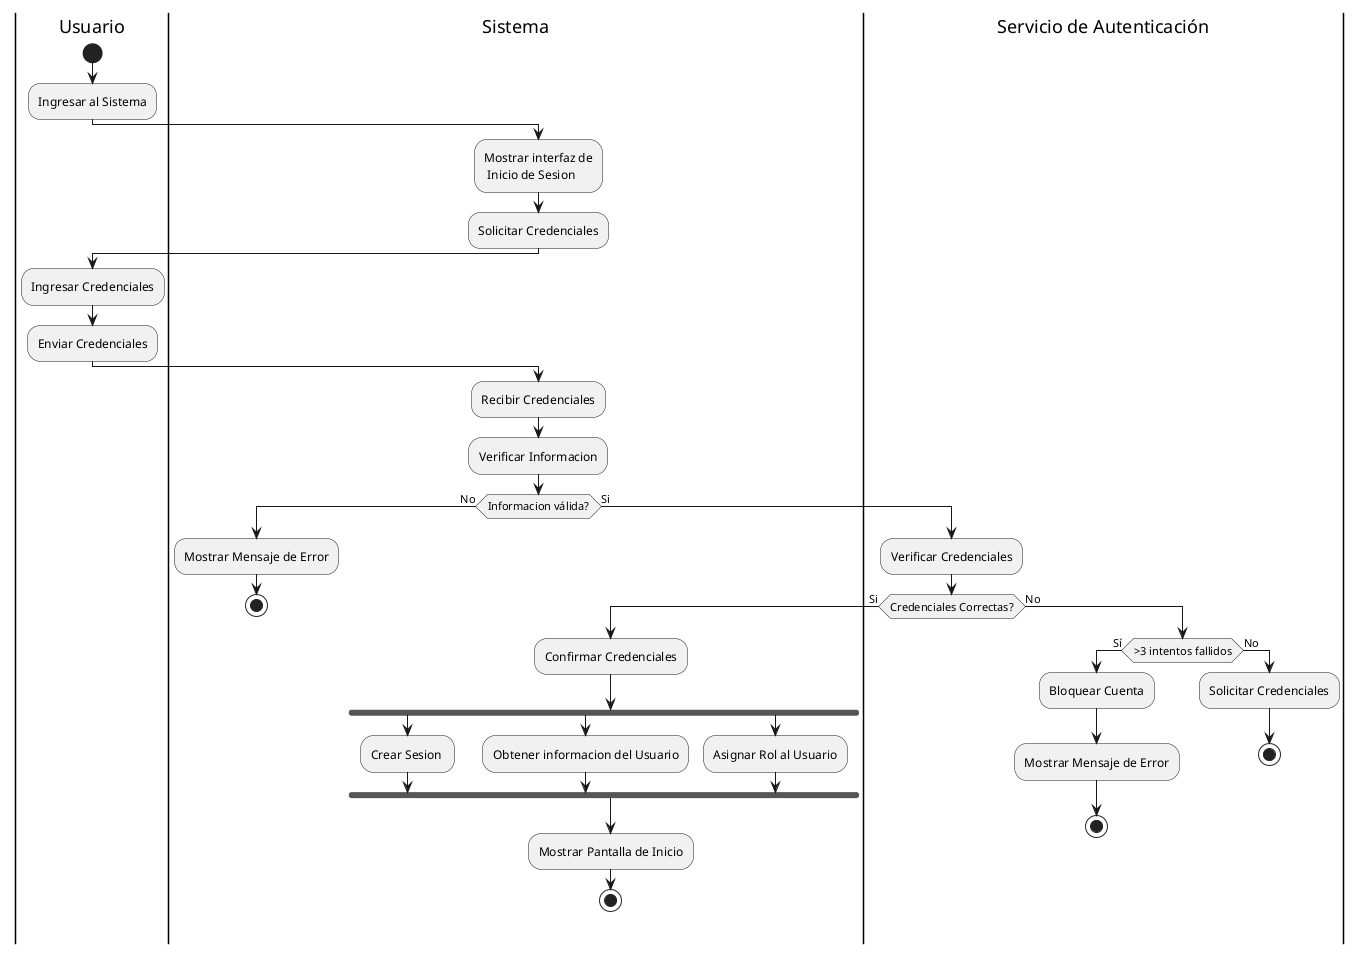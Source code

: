 @startuml

|Usuario|
start
:Ingresar al Sistema;
|Sistema|
:Mostrar interfaz de\n Inicio de Sesion;
:Solicitar Credenciales;
|Usuario|
:Ingresar Credenciales;
:Enviar Credenciales;
|Sistema|
:Recibir Credenciales;
:Verificar Informacion;

if (Informacion válida?) then (No)
    :Mostrar Mensaje de Error;
    stop
else (Si)
    |Servicio de Autenticación|
    :Verificar Credenciales;
    if (Credenciales Correctas?) then (Si)
        |Sistema|
        :Confirmar Credenciales;
        fork
            :Crear Sesion ;
        fork again
            :Obtener informacion del Usuario;
        fork again
            :Asignar Rol al Usuario;
        endfork

        :Mostrar Pantalla de Inicio;


        stop
    else (No)
        |Servicio de Autenticación|
        if (>3 intentos fallidos) then (Sí)
            :Bloquear Cuenta;
            :Mostrar Mensaje de Error;
            stop
        else (No)

            :Solicitar Credenciales;
            stop

        endif

    endif

    @enduml
